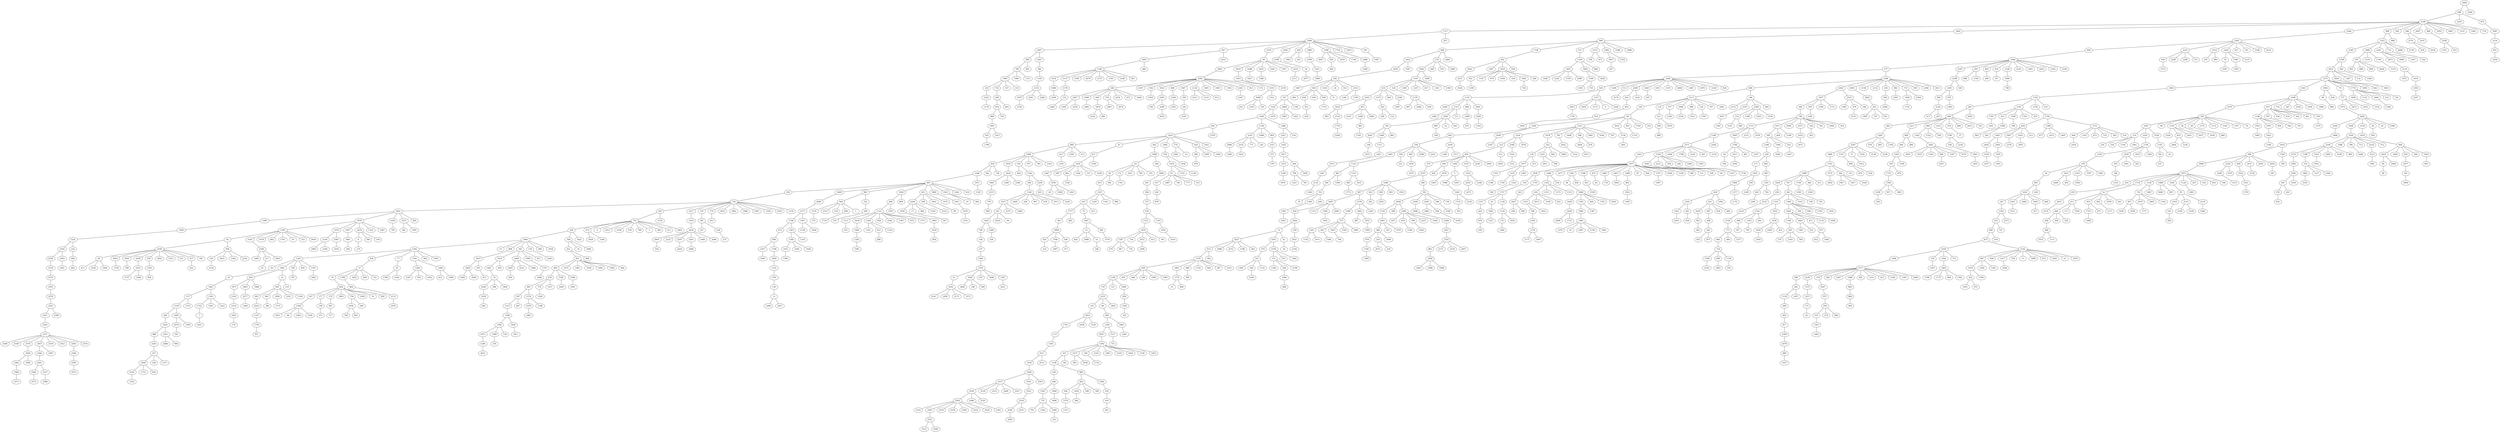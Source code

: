 strict graph "" {
	2492 -- 698;
	2492 -- 2246;
	698 -- 2196;
	698 -- 2435;
	698 -- 674;
	2196 -- 1717;
	2196 -- 1662;
	2196 -- 2264;
	2196 -- 890;
	2196 -- 583;
	2196 -- 280;
	2196 -- 2097;
	2196 -- 984;
	2196 -- 2052;
	2196 -- 2087;
	2196 -- 1153;
	2196 -- 2281;
	2196 -- 779;
	1717 -- 1490;
	1717 -- 937;
	1490 -- 1847;
	1490 -- 567;
	1490 -- 2270;
	1490 -- 2242;
	1490 -- 240;
	1490 -- 1880;
	1490 -- 1368;
	1490 -- 1754;
	1490 -- 1853;
	1490 -- 207;
	1847 -- 948;
	1847 -- 1447;
	948 -- 709;
	948 -- 981;
	709 -- 1960;
	709 -- 1060;
	709 -- 1311;
	1960 -- 129;
	1960 -- 718;
	1960 -- 127;
	1960 -- 118;
	129 -- 2322;
	2322 -- 1179;
	1662 -- 569;
	569 -- 998;
	569 -- 1738;
	569 -- 151;
	569 -- 2123;
	569 -- 2360;
	569 -- 2386;
	569 -- 1889;
	998 -- 2422;
	998 -- 272;
	998 -- 2482;
	2422 -- 2429;
	2422 -- 1597;
	2429 -- 292;
	292 -- 1467;
	292 -- 630;
	292 -- 1528;
	292 -- 24;
	292 -- 102;
	292 -- 2152;
	1467 -- 327;
	327 -- 1245;
	327 -- 2090;
	327 -- 1185;
	1245 -- 1429;
	1245 -- 1679;
	1429 -- 244;
	1429 -- 1138;
	1429 -- 1486;
	244 -- 1025;
	244 -- 2379;
	1025 -- 909;
	1025 -- 47;
	1025 -- 442;
	1025 -- 1962;
	1025 -- 774;
	1025 -- 618;
	1025 -- 1651;
	909 -- 1948;
	909 -- 417;
	909 -- 2301;
	909 -- 213;
	1948 -- 839;
	1948 -- 2030;
	1948 -- 181;
	1948 -- 767;
	1948 -- 785;
	1948 -- 1243;
	839 -- 1248;
	839 -- 841;
	839 -- 758;
	1248 -- 487;
	1248 -- 1871;
	487 -- 250;
	487 -- 2409;
	487 -- 965;
	487 -- 2282;
	487 -- 831;
	487 -- 1909;
	487 -- 1923;
	487 -- 2342;
	487 -- 619;
	250 -- 754;
	754 -- 2441;
	754 -- 303;
	754 -- 2217;
	754 -- 755;
	754 -- 770;
	754 -- 1822;
	754 -- 1882;
	754 -- 1980;
	754 -- 2287;
	754 -- 1339;
	754 -- 2303;
	754 -- 1274;
	2441 -- 1269;
	2441 -- 1978;
	2441 -- 2354;
	2441 -- 1257;
	2441 -- 895;
	1269 -- 1928;
	1928 -- 1324;
	1324 -- 2554;
	1324 -- 224;
	2554 -- 2558;
	2554 -- 2563;
	2558 -- 2576;
	2576 -- 2579;
	2579 -- 2555;
	2555 -- 2578;
	2578 -- 2547;
	2547 -- 2551;
	2547 -- 2580;
	2551 -- 2562;
	2562 -- 2577;
	2577 -- 2548;
	2577 -- 2549;
	2577 -- 2570;
	2577 -- 2567;
	2577 -- 2550;
	2577 -- 2552;
	2577 -- 2565;
	2577 -- 2574;
	2264 -- 2205;
	2205 -- 894;
	2205 -- 2225;
	2205 -- 1533;
	2205 -- 1420;
	2205 -- 617;
	2205 -- 197;
	2205 -- 2180;
	2205 -- 2233;
	894 -- 1488;
	1488 -- 277;
	1488 -- 2185;
	1488 -- 293;
	1488 -- 805;
	1488 -- 914;
	1488 -- 1228;
	1488 -- 2182;
	1488 -- 2393;
	1488 -- 2432;
	1488 -- 2102;
	1488 -- 2140;
	277 -- 2266;
	277 -- 2186;
	2266 -- 520;
	2266 -- 1200;
	2266 -- 513;
	2266 -- 2289;
	2266 -- 1845;
	2266 -- 639;
	2266 -- 1519;
	2266 -- 2066;
	2266 -- 1285;
	2266 -- 2476;
	2266 -- 1230;
	2266 -- 826;
	2186 -- 468;
	2186 -- 2420;
	2186 -- 2061;
	2186 -- 2158;
	2186 -- 2132;
	2186 -- 234;
	2186 -- 982;
	2186 -- 174;
	2186 -- 695;
	2186 -- 2300;
	2186 -- 1811;
	468 -- 2117;
	468 -- 148;
	2117 -- 320;
	2117 -- 114;
	2117 -- 577;
	2117 -- 1696;
	2117 -- 908;
	2117 -- 124;
	2117 -- 797;
	2117 -- 2461;
	320 -- 69;
	69 -- 1358;
	69 -- 1523;
	69 -- 2023;
	69 -- 853;
	69 -- 1702;
	69 -- 352;
	1358 -- 643;
	1358 -- 2059;
	643 -- 104;
	643 -- 1018;
	104 -- 1087;
	104 -- 556;
	104 -- 465;
	104 -- 2288;
	104 -- 2352;
	1087 -- 1122;
	1122 -- 867;
	1122 -- 1123;
	867 -- 500;
	867 -- 1506;
	500 -- 723;
	723 -- 78;
	723 -- 1304;
	723 -- 640;
	2409 -- 2084;
	2084 -- 2177;
	2177 -- 1746;
	2177 -- 1567;
	1746 -- 672;
	1746 -- 1363;
	1523 -- 1250;
	1523 -- 1478;
	1523 -- 793;
	1523 -- 1009;
	1523 -- 596;
	1523 -- 1982;
	1523 -- 1054;
	1523 -- 707;
	1250 -- 312;
	1250 -- 2340;
	1250 -- 1078;
	312 -- 650;
	312 -- 313;
	650 -- 370;
	650 -- 645;
	650 -- 1298;
	650 -- 2155;
	650 -- 2245;
	650 -- 2083;
	370 -- 2353;
	2353 -- 1946;
	2353 -- 286;
	1946 -- 807;
	1946 -- 823;
	1946 -- 508;
	1946 -- 903;
	1946 -- 1952;
	807 -- 2493;
	807 -- 2376;
	2493 -- 854;
	2493 -- 1312;
	2493 -- 1956;
	2493 -- 2400;
	854 -- 2444;
	2444 -- 72;
	2444 -- 559;
	72 -- 2427;
	72 -- 1655;
	72 -- 41;
	2427 -- 613;
	2427 -- 1868;
	2427 -- 2372;
	2427 -- 1196;
	2427 -- 463;
	613 -- 1335;
	613 -- 362;
	1335 -- 929;
	1335 -- 1801;
	1335 -- 988;
	1335 -- 1129;
	1335 -- 949;
	1335 -- 287;
	1335 -- 1011;
	929 -- 1149;
	929 -- 655;
	929 -- 684;
	929 -- 189;
	929 -- 1902;
	929 -- 1967;
	1149 -- 735;
	1149 -- 121;
	1149 -- 1998;
	735 -- 2235;
	2235 -- 141;
	2235 -- 46;
	2235 -- 1863;
	141 -- 2012;
	2012 -- 1791;
	2012 -- 2458;
	2012 -- 1529;
	1791 -- 113;
	113 -- 1302;
	1302 -- 2511;
	2511 -- 2534;
	2511 -- 2513;
	2534 -- 2500;
	2500 -- 2537;
	2500 -- 2541;
	2500 -- 2503;
	2537 -- 2538;
	2537 -- 2518;
	2537 -- 2515;
	2537 -- 2499;
	2537 -- 2527;
	2538 -- 2502;
	2538 -- 2498;
	2538 -- 2525;
	2502 -- 2535;
	2502 -- 2505;
	2502 -- 2519;
	2502 -- 2539;
	2502 -- 2504;
	2502 -- 2532;
	2502 -- 2520;
	46 -- 683;
	683 -- 1240;
	683 -- 2465;
	1240 -- 2051;
	1240 -- 1217;
	2051 -- 1592;
	1592 -- 103;
	1592 -- 2373;
	1592 -- 109;
	1592 -- 2143;
	1592 -- 1485;
	1592 -- 2318;
	1592 -- 1824;
	1592 -- 1156;
	1592 -- 1452;
	103 -- 1148;
	103 -- 542;
	1148 -- 149;
	1148 -- 980;
	149 -- 446;
	446 -- 1543;
	446 -- 1004;
	1543 -- 731;
	731 -- 791;
	731 -- 1204;
	731 -- 2368;
	890 -- 1553;
	890 -- 689;
	1553 -- 2345;
	1553 -- 1986;
	1553 -- 2181;
	1553 -- 715;
	1553 -- 2098;
	1553 -- 2176;
	2345 -- 1258;
	1258 -- 1814;
	1258 -- 845;
	1814 -- 1273;
	1814 -- 2029;
	1814 -- 1267;
	1814 -- 132;
	1273 -- 1604;
	1273 -- 2341;
	1273 -- 1694;
	1273 -- 79;
	1273 -- 1776;
	1273 -- 1858;
	1273 -- 862;
	1604 -- 1724;
	1724 -- 205;
	1724 -- 1191;
	1724 -- 1254;
	1724 -- 515;
	205 -- 646;
	205 -- 2056;
	646 -- 602;
	646 -- 2211;
	646 -- 900;
	646 -- 1212;
	646 -- 319;
	646 -- 880;
	646 -- 2413;
	646 -- 523;
	602 -- 2265;
	2265 -- 2267;
	2265 -- 670;
	2265 -- 603;
	2265 -- 1356;
	2267 -- 1886;
	2267 -- 1351;
	2267 -- 71;
	2267 -- 2162;
	2267 -- 2136;
	1886 -- 1783;
	1783 -- 1899;
	1783 -- 1575;
	1783 -- 264;
	1783 -- 153;
	1899 -- 1624;
	1899 -- 747;
	1899 -- 1700;
	1899 -- 992;
	1899 -- 311;
	1624 -- 236;
	236 -- 2122;
	2122 -- 2210;
	2210 -- 2126;
	2126 -- 773;
	773 -- 460;
	773 -- 369;
	773 -- 1277;
	460 -- 714;
	714 -- 1766;
	714 -- 858;
	714 -- 1728;
	1766 -- 2234;
	2420 -- 1937;
	2420 -- 2323;
	1937 -- 360;
	1937 -- 955;
	1937 -- 1399;
	1937 -- 1731;
	360 -- 780;
	780 -- 1713;
	780 -- 2471;
	780 -- 2064;
	780 -- 1971;
	780 -- 324;
	780 -- 792;
	780 -- 1684;
	780 -- 419;
	1713 -- 1160;
	1713 -- 1005;
	1713 -- 2121;
	1713 -- 1079;
	1160 -- 2271;
	1160 -- 2209;
	2271 -- 1263;
	2271 -- 1164;
	2271 -- 1404;
	2271 -- 1788;
	2271 -- 1218;
	2271 -- 401;
	2271 -- 1219;
	1263 -- 1977;
	1977 -- 1836;
	1977 -- 1498;
	1977 -- 1477;
	1977 -- 1581;
	1977 -- 1508;
	1977 -- 872;
	1977 -- 1685;
	1977 -- 2453;
	1977 -- 1496;
	1977 -- 87;
	1977 -- 844;
	1977 -- 1747;
	1977 -- 1058;
	1977 -- 1249;
	1977 -- 586;
	1977 -- 131;
	1977 -- 108;
	1836 -- 730;
	1836 -- 1755;
	730 -- 1727;
	1727 -- 1337;
	1727 -- 65;
	1727 -- 1128;
	1337 -- 422;
	422 -- 879;
	1478 -- 322;
	322 -- 138;
	322 -- 1225;
	322 -- 905;
	322 -- 1884;
	138 -- 1077;
	138 -- 215;
	1077 -- 1352;
	1077 -- 1233;
	1077 -- 1483;
	1352 -- 1768;
	1138 -- 2103;
	1138 -- 1668;
	1138 -- 802;
	303 -- 752;
	303 -- 1576;
	752 -- 439;
	752 -- 675;
	752 -- 4;
	752 -- 2011;
	752 -- 2356;
	752 -- 578;
	752 -- 789;
	752 -- 2;
	752 -- 482;
	752 -- 511;
	752 -- 1883;
	439 -- 1000;
	439 -- 349;
	439 -- 1821;
	1000 -- 1292;
	1000 -- 15;
	1000 -- 808;
	1000 -- 182;
	1000 -- 139;
	1000 -- 580;
	1000 -- 1934;
	1292 -- 1320;
	1292 -- 836;
	1292 -- 77;
	1292 -- 1591;
	1292 -- 964;
	1292 -- 1965;
	1320 -- 50;
	1320 -- 1481;
	1320 -- 784;
	1320 -- 939;
	1320 -- 1187;
	50 -- 43;
	43 -- 1623;
	1623 -- 137;
	1623 -- 1383;
	137 -- 1539;
	137 -- 1733;
	1539 -- 204;
	1539 -- 1693;
	204 -- 1424;
	1424 -- 888;
	1424 -- 2201;
	888 -- 2263;
	2263 -- 257;
	257 -- 2049;
	257 -- 228;
	257 -- 1317;
	2049 -- 2192;
	2049 -- 1712;
	2049 -- 418;
	2103 -- 2088;
	2103 -- 2219;
	2103 -- 771;
	2103 -- 142;
	2341 -- 1448;
	1448 -- 2370;
	1448 -- 437;
	1448 -- 733;
	1448 -- 347;
	1448 -- 2330;
	1448 -- 1039;
	1448 -- 1480;
	2370 -- 744;
	744 -- 1097;
	744 -- 98;
	744 -- 1318;
	744 -- 26;
	744 -- 38;
	744 -- 1175;
	744 -- 1172;
	744 -- 1183;
	744 -- 1357;
	744 -- 76;
	1097 -- 135;
	1097 -- 1035;
	1097 -- 1520;
	135 -- 120;
	135 -- 526;
	135 -- 1744;
	135 -- 1001;
	47 -- 671;
	671 -- 1430;
	671 -- 1536;
	1430 -- 1407;
	1430 -- 590;
	1430 -- 842;
	1430 -- 1244;
	1430 -- 331;
	1430 -- 1438;
	2373 -- 540;
	2373 -- 2038;
	1801 -- 1770;
	1770 -- 31;
	1770 -- 848;
	1978 -- 1395;
	1978 -- 1074;
	1978 -- 1857;
	1978 -- 2478;
	1978 -- 1514;
	1978 -- 2387;
	1395 -- 93;
	1395 -- 1416;
	1395 -- 1479;
	1395 -- 892;
	1395 -- 1767;
	1395 -- 97;
	1395 -- 333;
	1395 -- 2050;
	93 -- 2438;
	93 -- 956;
	2438 -- 85;
	2438 -- 2093;
	2438 -- 1650;
	2438 -- 2039;
	2438 -- 339;
	2438 -- 2042;
	2438 -- 2231;
	2438 -- 521;
	2438 -- 477;
	2438 -- 947;
	1694 -- 80;
	1694 -- 424;
	80 -- 860;
	808 -- 2027;
	2027 -- 1804;
	2027 -- 297;
	1804 -- 1828;
	1804 -- 2000;
	2030 -- 1616;
	1616 -- 1893;
	1616 -- 1208;
	1616 -- 2348;
	1893 -- 2315;
	2315 -- 778;
	1498 -- 1162;
	1498 -- 534;
	1162 -- 410;
	1162 -- 1331;
	1162 -- 1173;
	1162 -- 1115;
	410 -- 1353;
	410 -- 2013;
	410 -- 1239;
	410 -- 622;
	1353 -- 766;
	1353 -- 1833;
	766 -- 2326;
	2326 -- 1176;
	1176 -- 1171;
	1176 -- 1697;
	297 -- 911;
	1018 -- 1366;
	1018 -- 1517;
	2211 -- 969;
	969 -- 440;
	969 -- 489;
	440 -- 1202;
	1202 -- 393;
	1202 -- 1166;
	393 -- 1725;
	393 -- 676;
	1725 -- 1596;
	1596 -- 2190;
	1596 -- 837;
	1596 -- 1881;
	1738 -- 502;
	502 -- 2542;
	502 -- 2307;
	502 -- 1032;
	502 -- 936;
	2542 -- 2531;
	2531 -- 2528;
	1035 -- 1736;
	1736 -- 1350;
	1736 -- 1024;
	1736 -- 1615;
	1736 -- 1344;
	1350 -- 195;
	195 -- 56;
	195 -- 1815;
	195 -- 2351;
	195 -- 1507;
	195 -- 1565;
	56 -- 801;
	801 -- 1632;
	801 -- 426;
	1632 -- 367;
	1632 -- 1261;
	1632 -- 2480;
	1632 -- 1645;
	1632 -- 448;
	367 -- 1552;
	1552 -- 525;
	1552 -- 2371;
	525 -- 494;
	525 -- 721;
	494 -- 637;
	494 -- 318;
	637 -- 1439;
	637 -- 2142;
	1439 -- 1494;
	1439 -- 376;
	1439 -- 1544;
	1439 -- 772;
	1494 -- 1577;
	1577 -- 490;
	1577 -- 2239;
	1577 -- 178;
	1577 -- 582;
	1577 -- 1047;
	1577 -- 1489;
	1577 -- 882;
	1577 -- 1151;
	1577 -- 223;
	1577 -- 1309;
	1577 -- 1305;
	1577 -- 2004;
	490 -- 282;
	282 -- 1139;
	282 -- 1457;
	1139 -- 608;
	608 -- 850;
	850 -- 917;
	917 -- 2390;
	2390 -- 2078;
	2078 -- 999;
	999 -- 1037;
	965 -- 504;
	965 -- 552;
	504 -- 1278;
	504 -- 2331;
	504 -- 210;
	504 -- 499;
	504 -- 1;
	747 -- 263;
	263 -- 1319;
	263 -- 1500;
	263 -- 1532;
	263 -- 704;
	1319 -- 1541;
	1319 -- 1932;
	1541 -- 496;
	1541 -- 1163;
	1541 -- 601;
	836 -- 37;
	37 -- 70;
	37 -- 1789;
	37 -- 1852;
	37 -- 449;
	37 -- 732;
	70 -- 828;
	828 -- 167;
	828 -- 177;
	828 -- 170;
	828 -- 1805;
	828 -- 756;
	828 -- 2382;
	828 -- 16;
	828 -- 829;
	793 -- 2452;
	2452 -- 1232;
	567 -- 1891;
	567 -- 2215;
	1655 -- 579;
	1655 -- 2378;
	579 -- 321;
	321 -- 1380;
	321 -- 364;
	321 -- 1110;
	900 -- 1342;
	900 -- 1322;
	900 -- 749;
	1342 -- 1601;
	1601 -- 2025;
	1601 -- 1525;
	1601 -- 1518;
	1601 -- 990;
	1601 -- 1297;
	1601 -- 2279;
	2023 -- 1154;
	1154 -- 1401;
	437 -- 1108;
	437 -- 457;
	437 -- 536;
	437 -- 416;
	437 -- 163;
	437 -- 461;
	1108 -- 1933;
	1108 -- 2397;
	1108 -- 958;
	1108 -- 594;
	1933 -- 1065;
	1407 -- 1050;
	1050 -- 18;
	1050 -- 1958;
	1050 -- 1203;
	2061 -- 2063;
	2063 -- 203;
	672 -- 809;
	809 -- 2357;
	809 -- 1706;
	1581 -- 58;
	1581 -- 456;
	58 -- 1068;
	1068 -- 1839;
	1068 -- 1393;
	1068 -- 604;
	1068 -- 1793;
	1068 -- 1605;
	1839 -- 2034;
	2034 -- 2099;
	2034 -- 1737;
	272 -- 1056;
	272 -- 348;
	272 -- 745;
	272 -- 1989;
	1056 -- 1510;
	1056 -- 1846;
	1510 -- 433;
	1510 -- 128;
	1510 -- 1209;
	1510 -- 1247;
	1510 -- 427;
	1510 -- 1341;
	1510 -- 1303;
	433 -- 1653;
	433 -- 1272;
	433 -- 944;
	433 -- 2346;
	1653 -- 2410;
	1653 -- 851;
	2410 -- 963;
	2410 -- 2118;
	2282 -- 668;
	2282 -- 869;
	668 -- 1121;
	668 -- 1835;
	1121 -- 1113;
	1121 -- 2018;
	1121 -- 1365;
	1121 -- 856;
	1121 -- 2362;
	1121 -- 1367;
	1121 -- 975;
	1121 -- 1773;
	2270 -- 94;
	94 -- 2045;
	94 -- 2010;
	94 -- 2286;
	94 -- 2253;
	94 -- 1641;
	94 -- 1927;
	94 -- 2255;
	2045 -- 2481;
	2481 -- 294;
	2481 -- 2187;
	2481 -- 902;
	2481 -- 1614;
	2481 -- 846;
	2481 -- 1947;
	2481 -- 2134;
	2481 -- 1945;
	2481 -- 1905;
	2481 -- 1392;
	2481 -- 2241;
	2481 -- 913;
	2481 -- 372;
	294 -- 2067;
	294 -- 1006;
	294 -- 169;
	294 -- 576;
	294 -- 2474;
	294 -- 472;
	294 -- 1660;
	2067 -- 1300;
	2067 -- 2329;
	1447 -- 384;
	520 -- 1135;
	520 -- 1237;
	1135 -- 1640;
	1135 -- 1313;
	1135 -- 968;
	1135 -- 2491;
	2376 -- 2389;
	2376 -- 1942;
	2376 -- 2302;
	2389 -- 575;
	575 -- 1241;
	575 -- 281;
	575 -- 1810;
	575 -- 1502;
	575 -- 1690;
	1241 -- 1743;
	1241 -- 1071;
	1225 -- 1851;
	1225 -- 388;
	442 -- 1898;
	1898 -- 29;
	1898 -- 284;
	29 -- 20;
	29 -- 172;
	29 -- 1611;
	29 -- 783;
	29 -- 155;
	20 -- 815;
	20 -- 991;
	815 -- 1547;
	1547 -- 633;
	1547 -- 1229;
	1547 -- 1161;
	1547 -- 986;
	633 -- 1777;
	633 -- 73;
	633 -- 413;
	1777 -- 361;
	1777 -- 865;
	361 -- 1809;
	1809 -- 910;
	1809 -- 1796;
	1809 -- 544;
	79 -- 737;
	737 -- 1572;
	737 -- 2473;
	737 -- 1633;
	1572 -- 2082;
	2082 -- 2160;
	2082 -- 2308;
	2082 -- 1530;
	2082 -- 28;
	2082 -- 45;
	2082 -- 2380;
	645 -- 420;
	645 -- 1070;
	384 -- 1105;
	1105 -- 2153;
	2153 -- 1979;
	2153 -- 2261;
	2153 -- 2284;
	1979 -- 1330;
	1891 -- 1146;
	1891 -- 484;
	1146 -- 1474;
	1146 -- 2137;
	1146 -- 1169;
	1146 -- 2079;
	1146 -- 2175;
	1146 -- 1703;
	1146 -- 2169;
	1146 -- 821;
	1474 -- 1686;
	1686 -- 2309;
	1986 -- 307;
	1986 -- 1210;
	1986 -- 1336;
	307 -- 901;
	307 -- 898;
	307 -- 694;
	307 -- 2036;
	2160 -- 1894;
	1894 -- 1919;
	1919 -- 598;
	1919 -- 1764;
	598 -- 2086;
	598 -- 2220;
	598 -- 849;
	598 -- 1671;
	598 -- 2456;
	598 -- 2054;
	2086 -- 1972;
	1972 -- 435;
	1972 -- 1718;
	1972 -- 1150;
	1972 -- 1988;
	1972 -- 1629;
	1972 -- 1126;
	1972 -- 267;
	1972 -- 332;
	1972 -- 810;
	1972 -- 166;
	435 -- 259;
	259 -- 2021;
	2142 -- 987;
	2142 -- 658;
	2142 -- 2317;
	2142 -- 764;
	2142 -- 11;
	2142 -- 1890;
	2142 -- 915;
	2142 -- 1043;
	2142 -- 21;
	2142 -- 2470;
	65 -- 1042;
	286 -- 591;
	591 -- 2028;
	591 -- 2296;
	591 -- 2043;
	591 -- 506;
	591 -- 739;
	1932 -- 1038;
	1038 -- 1628;
	1038 -- 1495;
	1038 -- 415;
	181 -- 824;
	181 -- 1144;
	1144 -- 390;
	1144 -- 2259;
	390 -- 1140;
	1140 -- 1817;
	1140 -- 1468;
	1140 -- 458;
	1140 -- 607;
	1140 -- 529;
	1140 -- 1913;
	1817 -- 341;
	1817 -- 2375;
	1817 -- 1466;
	341 -- 1442;
	341 -- 2418;
	341 -- 90;
	1442 -- 706;
	1442 -- 1499;
	706 -- 144;
	144 -- 157;
	157 -- 1462;
	1462 -- 1255;
	1255 -- 23;
	1255 -- 1929;
	1255 -- 187;
	1255 -- 1649;
	1255 -- 1307;
	23 -- 2202;
	1383 -- 1722;
	1383 -- 1545;
	1383 -- 1222;
	956 -- 156;
	956 -- 1823;
	956 -- 1362;
	956 -- 2254;
	2185 -- 2298;
	2298 -- 1295;
	2298 -- 160;
	851 -- 2101;
	851 -- 1648;
	851 -- 2085;
	902 -- 1918;
	114 -- 231;
	231 -- 599;
	231 -- 1976;
	151 -- 1329;
	1329 -- 1455;
	1329 -- 1885;
	1329 -- 966;
	1718 -- 54;
	54 -- 211;
	54 -- 453;
	54 -- 928;
	54 -- 1939;
	54 -- 441;
	211 -- 409;
	211 -- 117;
	211 -- 1504;
	409 -- 406;
	409 -- 209;
	409 -- 229;
	406 -- 408;
	2217 -- 1910;
	1910 -- 2416;
	2308 -- 1930;
	1930 -- 2258;
	1930 -- 1086;
	1930 -- 788;
	1930 -- 713;
	1930 -- 2218;
	1930 -- 712;
	2258 -- 2275;
	2258 -- 1188;
	2258 -- 2163;
	2258 -- 2469;
	2258 -- 2106;
	2258 -- 380;
	2275 -- 2092;
	2092 -- 1692;
	1692 -- 561;
	1692 -- 1830;
	2181 -- 2073;
	2181 -- 2060;
	2181 -- 1027;
	1508 -- 921;
	921 -- 1538;
	85 -- 411;
	85 -- 2236;
	85 -- 1400;
	2202 -- 2141;
	2202 -- 2450;
	2202 -- 2172;
	2202 -- 1571;
	1500 -- 1620;
	1500 -- 309;
	1500 -- 820;
	1500 -- 1795;
	1500 -- 1625;
	1620 -- 1760;
	1620 -- 1843;
	1620 -- 611;
	1620 -- 1133;
	2357 -- 1949;
	1455 -- 1446;
	1455 -- 1224;
	1455 -- 1359;
	1455 -- 2489;
	2093 -- 1378;
	1191 -- 1787;
	1191 -- 233;
	1191 -- 1509;
	1191 -- 1763;
	1191 -- 325;
	1787 -- 1441;
	1278 -- 375;
	77 -- 39;
	39 -- 1780;
	39 -- 1924;
	148 -- 2112;
	148 -- 2197;
	148 -- 2369;
	148 -- 485;
	831 -- 2204;
	831 -- 548;
	831 -- 1841;
	831 -- 1672;
	2204 -- 1654;
	2204 -- 17;
	2204 -- 960;
	2204 -- 1524;
	1654 -- 1983;
	1755 -- 343;
	343 -- 2437;
	2437 -- 199;
	2437 -- 300;
	2028 -- 1104;
	2028 -- 398;
	2028 -- 1084;
	1104 -- 2001;
	2001 -- 368;
	2001 -- 323;
	2001 -- 1076;
	453 -- 1723;
	453 -- 471;
	1723 -- 1408;
	1909 -- 1812;
	1812 -- 1470;
	1470 -- 1535;
	2296 -- 2046;
	2046 -- 2299;
	1929 -- 2406;
	1929 -- 140;
	1929 -- 308;
	987 -- 1670;
	987 -- 1549;
	987 -- 1281;
	167 -- 1189;
	1189 -- 1831;
	1189 -- 84;
	1189 -- 2363;
	1189 -- 1226;
	1416 -- 2189;
	2189 -- 1460;
	2189 -- 217;
	2189 -- 1802;
	1298 -- 5;
	5 -- 1996;
	5 -- 1055;
	2397 -- 1422;
	1422 -- 1109;
	1481 -- 942;
	1481 -- 32;
	942 -- 875;
	942 -- 2003;
	942 -- 1968;
	875 -- 2316;
	2316 -- 2314;
	2314 -- 1920;
	1706 -- 1850;
	1850 -- 1132;
	2239 -- 1275;
	1275 -- 1473;
	1473 -- 175;
	175 -- 42;
	2471 -- 395;
	2471 -- 404;
	2471 -- 1180;
	395 -- 1546;
	395 -- 1594;
	395 -- 432;
	1546 -- 226;
	226 -- 171;
	226 -- 462;
	171 -- 1935;
	1935 -- 1906;
	1935 -- 550;
	1906 -- 429;
	1906 -- 1377;
	429 -- 2183;
	429 -- 431;
	429 -- 1092;
	1363 -- 1349;
	1363 -- 1516;
	376 -- 1207;
	1760 -- 935;
	935 -- 270;
	935 -- 2343;
	935 -- 565;
	1254 -- 1742;
	1742 -- 454;
	1742 -- 1389;
	1742 -- 1751;
	454 -- 1095;
	454 -- 1007;
	454 -- 1610;
	454 -- 512;
	1095 -- 2426;
	1095 -- 2402;
	2426 -- 2336;
	2336 -- 2337;
	2155 -- 1332;
	1332 -- 2250;
	1332 -- 2184;
	1113 -- 535;
	1530 -- 1916;
	1916 -- 669;
	669 -- 2016;
	669 -- 1856;
	669 -- 819;
	669 -- 266;
	669 -- 1041;
	2137 -- 2178;
	2178 -- 152;
	1024 -- 503;
	1024 -- 2391;
	1024 -- 342;
	73 -- 2407;
	2407 -- 13;
	2407 -- 691;
	13 -- 924;
	13 -- 1888;
	13 -- 33;
	2018 -- 1064;
	349 -- 621;
	349 -- 14;
	349 -- 1869;
	621 -- 651;
	621 -- 884;
	651 -- 469;
	651 -- 1475;
	651 -- 1941;
	651 -- 1658;
	651 -- 1895;
	651 -- 1584;
	651 -- 664;
	469 -- 476;
	469 -- 1748;
	469 -- 1568;
	476 -- 665;
	476 -- 776;
	476 -- 1471;
	665 -- 597;
	665 -- 1574;
	597 -- 1315;
	597 -- 447;
	1315 -- 1396;
	1396 -- 1384;
	1396 -- 1826;
	1384 -- 1873;
	1384 -- 1589;
	1384 -- 136;
	1873 -- 1206;
	1206 -- 2032;
	1128 -- 1134;
	1134 -- 173;
	1134 -- 1832;
	872 -- 83;
	577 -- 1256;
	1962 -- 330;
	330 -- 1410;
	330 -- 1834;
	1996 -- 1643;
	1643 -- 1753;
	1643 -- 2120;
	1753 -- 555;
	755 -- 387;
	2225 -- 934;
	2225 -- 2285;
	2225 -- 2208;
	2225 -- 337;
	293 -- 686;
	293 -- 1194;
	462 -- 385;
	385 -- 1345;
	1345 -- 445;
	1345 -- 702;
	1150 -- 716;
	1150 -- 1067;
	1923 -- 19;
	1923 -- 306;
	550 -- 2109;
	284 -- 1806;
	1806 -- 491;
	491 -- 584;
	584 -- 727;
	727 -- 574;
	574 -- 1152;
	574 -- 1197;
	1152 -- 1819;
	1819 -- 1287;
	1819 -- 736;
	1819 -- 2472;
	1819 -- 553;
	1819 -- 99;
	1287 -- 279;
	1287 -- 467;
	1287 -- 734;
	1410 -- 67;
	1410 -- 1752;
	1410 -- 1136;
	67 -- 557;
	67 -- 2487;
	67 -- 740;
	67 -- 777;
	67 -- 315;
	557 -- 242;
	242 -- 878;
	716 -- 857;
	716 -- 2479;
	716 -- 1665;
	716 -- 1192;
	857 -- 1630;
	857 -- 1638;
	2183 -- 1421;
	2183 -- 261;
	2123 -- 558;
	2123 -- 473;
	368 -- 976;
	368 -- 219;
	368 -- 1096;
	976 -- 1740;
	1740 -- 1469;
	1123 -- 685;
	1123 -- 1631;
	1696 -- 2334;
	1533 -- 255;
	1533 -- 989;
	1295 -- 568;
	1295 -- 970;
	1420 -- 55;
	1420 -- 1566;
	1420 -- 2125;
	858 -- 1063;
	1567 -- 2138;
	1567 -- 2240;
	182 -- 1914;
	182 -- 2460;
	182 -- 1689;
	182 -- 451;
	178 -- 2207;
	2207 -- 957;
	1614 -- 2295;
	1942 -- 887;
	1942 -- 1872;
	1006 -- 1840;
	169 -- 1879;
	980 -- 402;
	980 -- 2392;
	402 -- 296;
	402 -- 1454;
	402 -- 399;
	402 -- 180;
	846 -- 2164;
	2010 -- 1014;
	1014 -- 1555;
	1014 -- 2276;
	1555 -- 2048;
	1555 -- 1512;
	2048 -- 252;
	2048 -- 2145;
	2048 -- 150;
	1486 -- 2321;
	1486 -- 154;
	2321 -- 1435;
	1435 -- 1617;
	630 -- 483;
	630 -- 628;
	630 -- 636;
	630 -- 838;
	568 -- 2129;
	2129 -- 517;
	2129 -- 355;
	561 -- 276;
	561 -- 201;
	1164 -- 1642;
	1164 -- 2221;
	1164 -- 358;
	1164 -- 164;
	1164 -- 2280;
	32 -- 495;
	32 -- 110;
	495 -- 693;
	495 -- 546;
	495 -- 1838;
	495 -- 2251;
	495 -- 1326;
	2354 -- 795;
	109 -- 1734;
	1885 -- 1599;
	1885 -- 2428;
	1599 -- 1205;
	1599 -- 719;
	177 -- 190;
	190 -- 373;
	674 -- 1681;
	1681 -- 1214;
	1214 -- 835;
	835 -- 1450;
	1650 -- 769;
	2090 -- 1867;
	2090 -- 1023;
	1313 -- 1482;
	1313 -- 1445;
	1313 -- 711;
	2286 -- 1627;
	2378 -- 115;
	2378 -- 763;
	2378 -- 1464;
	115 -- 1186;
	115 -- 200;
	115 -- 2108;
	599 -- 886;
	718 -- 208;
	208 -- 919;
	208 -- 803;
	55 -- 2283;
	1700 -- 1293;
	1293 -- 703;
	1628 -- 1034;
	845 -- 1026;
	387 -- 227;
	387 -- 238;
	1445 -- 762;
	1445 -- 885;
	1445 -- 22;
	1445 -- 641;
	762 -- 2041;
	762 -- 1449;
	762 -- 883;
	2368 -- 101;
	1132 -- 1761;
	1761 -- 130;
	130 -- 12;
	203 -- 1985;
	203 -- 147;
	203 -- 653;
	2039 -- 1635;
	1635 -- 1757;
	1635 -- 1588;
	513 -- 2174;
	885 -- 168;
	576 -- 2467;
	576 -- 2074;
	276 -- 832;
	2392 -- 230;
	408 -- 1033;
	408 -- 1111;
	919 -- 889;
	919 -- 759;
	693 -- 2022;
	2022 -- 1147;
	1212 -- 1785;
	1785 -- 538;
	1785 -- 2216;
	457 -- 753;
	2073 -- 2116;
	2116 -- 1975;
	2116 -- 1674;
	1074 -- 2144;
	1074 -- 1901;
	2144 -- 1800;
	2144 -- 2168;
	1843 -- 1491;
	1843 -- 614;
	2323 -- 1364;
	2323 -- 478;
	2323 -- 186;
	1349 -- 1031;
	1349 -- 1045;
	1349 -- 1028;
	1147 -- 1750;
	1750 -- 871;
	548 -- 2312;
	628 -- 631;
	631 -- 634;
	770 -- 813;
	2299 -- 2037;
	2037 -- 2193;
	2193 -- 861;
	2193 -- 2171;
	2193 -- 2274;
	2193 -- 2057;
	861 -- 2058;
	2058 -- 1603;
	2058 -- 1608;
	2058 -- 1098;
	934 -- 1573;
	1365 -- 1101;
	1365 -- 412;
	1365 -- 1124;
	1685 -- 176;
	1351 -- 688;
	688 -- 874;
	688 -- 518;
	2289 -- 834;
	2289 -- 1414;
	834 -- 403;
	403 -- 814;
	814 -- 1659;
	823 -- 202;
	1084 -- 455;
	1084 -- 616;
	1084 -- 798;
	1084 -- 2237;
	1084 -- 1040;
	784 -- 787;
	805 -- 298;
	1914 -- 1061;
	1914 -- 950;
	1061 -- 74;
	1574 -- 1878;
	1574 -- 1198;
	1421 -- 2433;
	2220 -- 2268;
	2220 -- 679;
	1257 -- 184;
	1257 -- 1995;
	2541 -- 2522;
	2522 -- 2510;
	2510 -- 2540;
	2510 -- 2521;
	2453 -- 2002;
	1575 -- 2454;
	139 -- 2344;
	2088 -- 1440;
	17 -- 507;
	1617 -- 1253;
	1617 -- 444;
	1253 -- 2148;
	2148 -- 1874;
	1988 -- 2040;
	1988 -- 697;
	1872 -- 1994;
	1318 -- 2324;
	1318 -- 833;
	1318 -- 2451;
	1318 -- 1637;
	955 -- 638;
	1007 -- 2374;
	988 -- 589;
	1841 -- 89;
	1188 -- 216;
	216 -- 1862;
	216 -- 1127;
	216 -- 2244;
	2242 -- 2198;
	2198 -- 34;
	1261 -- 2311;
	957 -- 930;
	930 -- 533;
	930 -- 274;
	930 -- 588;
	152 -- 2260;
	1815 -- 2449;
	1815 -- 450;
	1544 -- 2463;
	2463 -- 1398;
	2463 -- 1775;
	2463 -- 864;
	2463 -- 1562;
	2041 -- 100;
	100 -- 1472;
	26 -- 1436;
	910 -- 214;
	596 -- 2404;
	596 -- 479;
	2404 -- 2411;
	1789 -- 464;
	464 -- 2131;
	1862 -- 2105;
	2570 -- 2560;
	2560 -- 2583;
	2560 -- 2586;
	2583 -- 2584;
	2584 -- 2573;
	675 -- 1829;
	675 -- 1540;
	224 -- 649;
	649 -- 606;
	2360 -- 1657;
	2360 -- 1354;
	2295 -- 595;
	2295 -- 2269;
	1520 -- 1143;
	538 -- 1003;
	1003 -- 1825;
	1693 -- 2076;
	1693 -- 1569;
	2076 -- 593;
	264 -- 1957;
	264 -- 1427;
	264 -- 1029;
	280 -- 2170;
	280 -- 2107;
	2170 -- 254;
	2170 -- 2230;
	34 -- 2077;
	233 -- 1598;
	1598 -- 943;
	1598 -- 245;
	230 -- 610;
	610 -- 501;
	1005 -- 1790;
	1790 -- 44;
	1790 -- 1411;
	1790 -- 481;
	1790 -- 1437;
	28 -- 562;
	2043 -- 2065;
	2043 -- 904;
	431 -- 2430;
	431 -- 667;
	431 -- 624;
	431 -- 400;
	1971 -- 1432;
	1432 -- 2071;
	2351 -- 1260;
	1217 -- 751;
	776 -- 1426;
	1629 -- 95;
	95 -- 1019;
	95 -- 2313;
	95 -- 2119;
	156 -- 2124;
	1642 -- 191;
	1496 -- 863;
	863 -- 1922;
	1922 -- 1385;
	1499 -- 328;
	1070 -- 1093;
	2317 -- 2484;
	1776 -- 1069;
	1776 -- 1125;
	1776 -- 2446;
	1776 -- 212;
	1776 -- 742;
	2465 -- 2361;
	802 -- 2327;
	2327 -- 573;
	1528 -- 51;
	1594 -- 1644;
	240 -- 1903;
	240 -- 241;
	670 -- 2238;
	1670 -- 524;
	1670 -- 1769;
	524 -- 1053;
	524 -- 972;
	1237 -- 2053;
	1237 -- 1854;
	1237 -- 1137;
	1237 -- 6;
	1237 -- 2226;
	1233 -- 1762;
	1233 -- 1343;
	1187 -- 1842;
	2253 -- 1288;
	533 -- 1325;
	1325 -- 1403;
	74 -- 2026;
	74 -- 288;
	74 -- 1964;
	2026 -- 1618;
	1764 -- 365;
	2118 -- 1779;
	1779 -- 2249;
	1591 -- 1264;
	1591 -- 1266;
	1264 -- 1201;
	1264 -- 505;
	1264 -- 1652;
	842 -- 1526;
	2016 -- 49;
	2016 -- 2006;
	200 -- 2366;
	833 -- 2464;
	833 -- 1236;
	1796 -- 1997;
	1389 -- 977;
	1389 -- 1415;
	1389 -- 1465;
	1069 -- 1316;
	1857 -- 1981;
	445 -- 1290;
	928 -- 1177;
	2567 -- 2544;
	2567 -- 2587;
	170 -- 563;
	563 -- 717;
	2402 -- 1505;
	1505 -- 1503;
	2544 -- 2581;
	2581 -- 2564;
	2581 -- 2557;
	2564 -- 2575;
	2340 -- 1522;
	1522 -- 1521;
	1947 -- 359;
	359 -- 220;
	220 -- 2191;
	44 -- 106;
	788 -- 2440;
	1788 -- 1405;
	2505 -- 2523;
	2523 -- 2512;
	2523 -- 2508;
	1304 -- 2381;
	2381 -- 2447;
	2197 -- 1837;
	1837 -- 1561;
	1880 -- 2199;
	2199 -- 1223;
	1223 -- 1669;
	1019 -- 510;
	510 -- 509;
	496 -- 107;
	313 -- 2055;
	573 -- 1797;
	733 -- 1781;
	1781 -- 1379;
	544 -- 317;
	2221 -- 1527;
	2221 -- 1730;
	2369 -- 116;
	2369 -- 1390;
	2369 -- 1443;
	2369 -- 2154;
	116 -- 1251;
	116 -- 660;
	38 -- 666;
	1901 -- 1016;
	879 -- 436;
	2472 -- 2399;
	1393 -- 1080;
	1393 -- 1387;
	1143 -- 782;
	1143 -- 10;
	782 -- 275;
	908 -- 1413;
	990 -- 2257;
	2192 -- 1252;
	1368 -- 2047;
	1368 -- 920;
	1368 -- 1619;
	1368 -- 1749;
	2446 -- 1340;
	546 -- 346;
	1845 -- 547;
	1031 -- 1590;
	2557 -- 2588;
	849 -- 1434;
	1434 -- 1431;
	914 -- 357;
	904 -- 1639;
	1748 -- 2445;
	234 -- 394;
	2478 -- 8;
	2478 -- 290;
	2478 -- 336;
	1568 -- 1691;
	2416 -- 2005;
	2416 -- 2232;
	2416 -- 2297;
	2416 -- 2291;
	2416 -- 1646;
	2416 -- 2080;
	2005 -- 554;
	508 -- 2292;
	2460 -- 2405;
	2460 -- 2223;
	2460 -- 1066;
	2405 -- 916;
	970 -- 1560;
	715 -- 162;
	2163 -- 1612;
	2313 -- 2194;
	2313 -- 2149;
	1879 -- 2224;
	1879 -- 480;
	124 -- 1587;
	1751 -- 644;
	1751 -- 1103;
	1751 -- 673;
	1751 -- 710;
	1751 -- 363;
	1751 -- 314;
	2219 -- 1622;
	478 -- 2135;
	1449 -- 1711;
	1711 -- 1621;
	1621 -- 1013;
	1013 -- 1361;
	1361 -- 2114;
	2134 -- 2213;
	2134 -- 2133;
	2134 -- 612;
	1671 -- 2130;
	1042 -- 1227;
	1566 -- 2293;
	128 -- 1159;
	1159 -- 997;
	1159 -- 1848;
	1159 -- 830;
	774 -- 2383;
	774 -- 53;
	1998 -- 659;
	659 -- 1585;
	1064 -- 1265;
	1265 -- 1595;
	559 -- 2031;
	968 -- 1698;
	1698 -- 873;
	444 -- 794;
	444 -- 1950;
	794 -- 1221;
	794 -- 781;
	889 -- 1807;
	1126 -- 1991;
	1956 -- 1955;
	982 -- 2367;
	1648 -- 983;
	8 -- 119;
	339 -- 1593;
	1593 -- 804;
	174 -- 1938;
	174 -- 2304;
	324 -- 345;
	503 -- 196;
	172 -- 1741;
	2152 -- 1184;
	2152 -- 1758;
	611 -- 677;
	677 -- 652;
	677 -- 1492;
	618 -- 366;
	618 -- 1609;
	618 -- 1444;
	984 -- 2256;
	2190 -- 329;
	417 -- 1355;
	2201 -- 2488;
	2201 -- 906;
	1838 -- 1715;
	2268 -- 1515;
	2479 -- 1771;
	2053 -- 1735;
	644 -- 1418;
	394 -- 2096;
	2430 -- 952;
	952 -- 443;
	1080 -- 1992;
	1722 -- 7;
	2054 -- 295;
	1754 -- 2486;
	1411 -- 2395;
	1618 -- 682;
	556 -- 531;
	667 -- 498;
	498 -- 243;
	243 -- 625;
	243 -- 877;
	2250 -- 2273;
	364 -- 2349;
	1657 -- 247;
	173 -- 1289;
	1689 -- 1707;
	1707 -- 1094;
	2297 -- 2434;
	2003 -- 2277;
	2277 -- 1484;
	432 -- 1827;
	1807 -- 543;
	1807 -- 1417;
	543 -- 1799;
	296 -- 1570;
	1570 -- 1513;
	1272 -- 545;
	545 -- 248;
	545 -- 123;
	1454 -- 566;
	465 -- 1876;
	1876 -- 1973;
	1747 -- 1907;
	1489 -- 800;
	800 -- 996;
	996 -- 564;
	1645 -- 527;
	2218 -- 2212;
	2212 -- 1961;
	778 -- 899;
	366 -- 979;
	1992 -- 1279;
	1992 -- 52;
	1992 -- 1497;
	1992 -- 1158;
	1992 -- 1002;
	819 -- 2477;
	1377 -- 1170;
	1589 -- 278;
	319 -- 27;
	1938 -- 1721;
	2255 -- 2111;
	1228 -- 1600;
	1600 -- 786;
	309 -- 1606;
	691 -- 1579;
	1674 -- 1456;
	1585 -- 193;
	219 -- 2072;
	219 -- 218;
	2565 -- 2566;
	1871 -- 1145;
	616 -- 1346;
	499 -- 1716;
	281 -- 1580;
	2256 -- 1551;
	2256 -- 933;
	196 -- 1310;
	1810 -- 748;
	1878 -- 1963;
	1610 -- 1855;
	71 -- 1012;
	992 -- 2328;
	838 -- 1710;
	685 -- 1772;
	412 -- 486;
	506 -- 2166;
	920 -- 620;
	2029 -- 1663;
	756 -- 1656;
	756 -- 285;
	1656 -- 760;
	1656 -- 493;
	2119 -- 1944;
	1336 -- 1333;
	1032 -- 932;
	1032 -- 1107;
	1032 -- 974;
	1032 -- 1030;
	1032 -- 539;
	1032 -- 1062;
	1032 -- 246;
	932 -- 1199;
	2269 -- 2019;
	1983 -- 2229;
	2291 -- 2068;
	1197 -- 1052;
	2021 -- 2179;
	2114 -- 1394;
	41 -- 30;
	1509 -- 768;
	1920 -- 179;
	1041 -- 855;
	217 -- 81;
	1163 -- 750;
	49 -- 88;
	2229 -- 959;
	238 -- 237;
	853 -- 1119;
	2540 -- 2495;
	2498 -- 2501;
	552 -- 549;
	549 -- 551;
	12 -- 1406;
	12 -- 2457;
	477 -- 922;
	2131 -- 2070;
	261 -- 438;
	2563 -- 2561;
	1004 -- 1896;
	2486 -- 2206;
	1343 -- 194;
	207 -- 1487;
	798 -- 1954;
	2164 -- 1925;
	1266 -- 812;
	1266 -- 1048;
	1062 -- 728;
	2366 -- 466;
	1826 -- 1911;
	2259 -- 623;
	623 -- 1220;
	2059 -- 2167;
	2031 -- 2104;
	1431 -- 379;
	2241 -- 2347;
	2477 -- 161;
	161 -- 2009;
	1456 -- 2247;
	33 -- 146;
	7 -- 1451;
	1052 -- 1419;
	2491 -- 2290;
	2290 -- 1193;
	2566 -- 2585;
	2585 -- 2572;
	1981 -- 269;
	1728 -- 350;
	2346 -- 1647;
	983 -- 1745;
	1307 -- 2421;
}
